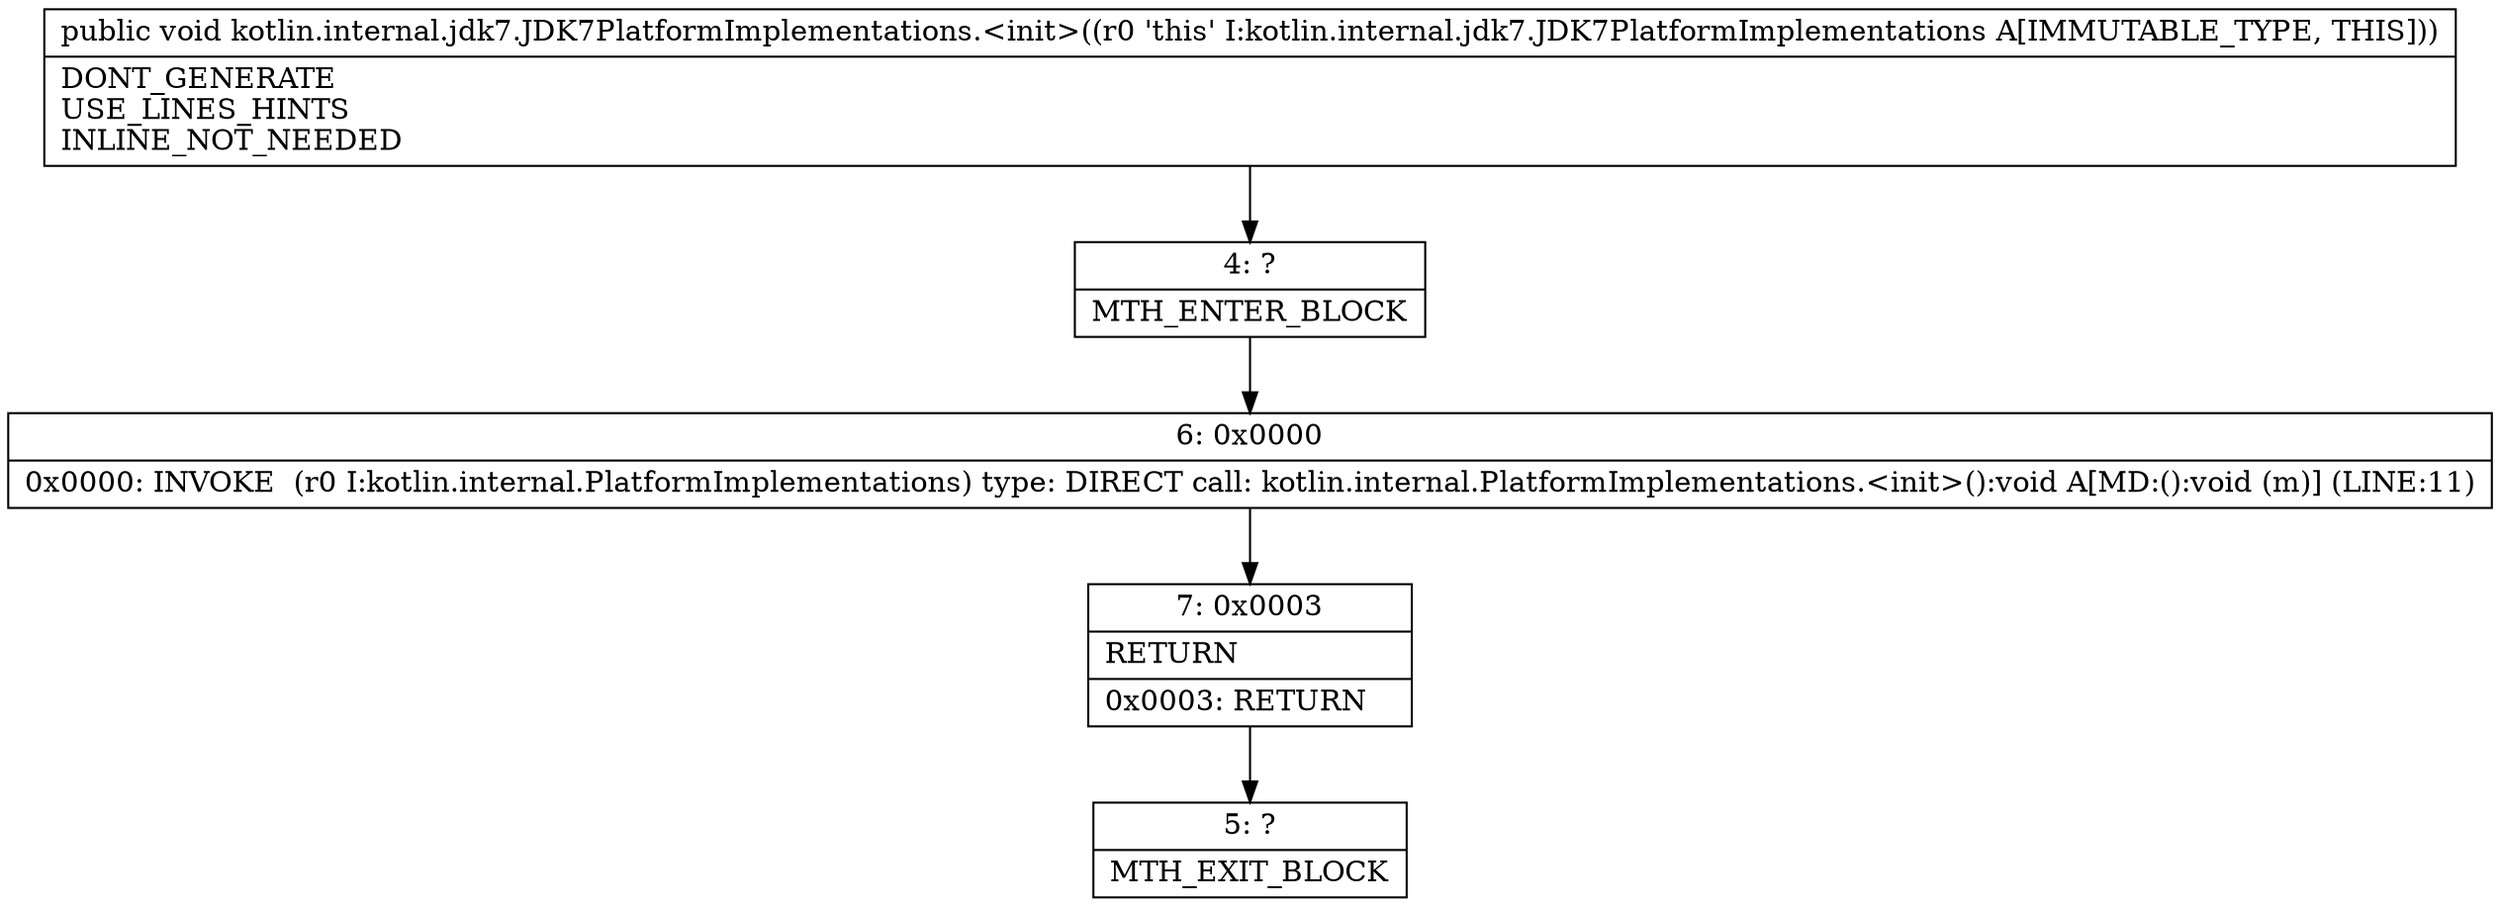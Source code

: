 digraph "CFG forkotlin.internal.jdk7.JDK7PlatformImplementations.\<init\>()V" {
Node_4 [shape=record,label="{4\:\ ?|MTH_ENTER_BLOCK\l}"];
Node_6 [shape=record,label="{6\:\ 0x0000|0x0000: INVOKE  (r0 I:kotlin.internal.PlatformImplementations) type: DIRECT call: kotlin.internal.PlatformImplementations.\<init\>():void A[MD:():void (m)] (LINE:11)\l}"];
Node_7 [shape=record,label="{7\:\ 0x0003|RETURN\l|0x0003: RETURN   \l}"];
Node_5 [shape=record,label="{5\:\ ?|MTH_EXIT_BLOCK\l}"];
MethodNode[shape=record,label="{public void kotlin.internal.jdk7.JDK7PlatformImplementations.\<init\>((r0 'this' I:kotlin.internal.jdk7.JDK7PlatformImplementations A[IMMUTABLE_TYPE, THIS]))  | DONT_GENERATE\lUSE_LINES_HINTS\lINLINE_NOT_NEEDED\l}"];
MethodNode -> Node_4;Node_4 -> Node_6;
Node_6 -> Node_7;
Node_7 -> Node_5;
}

